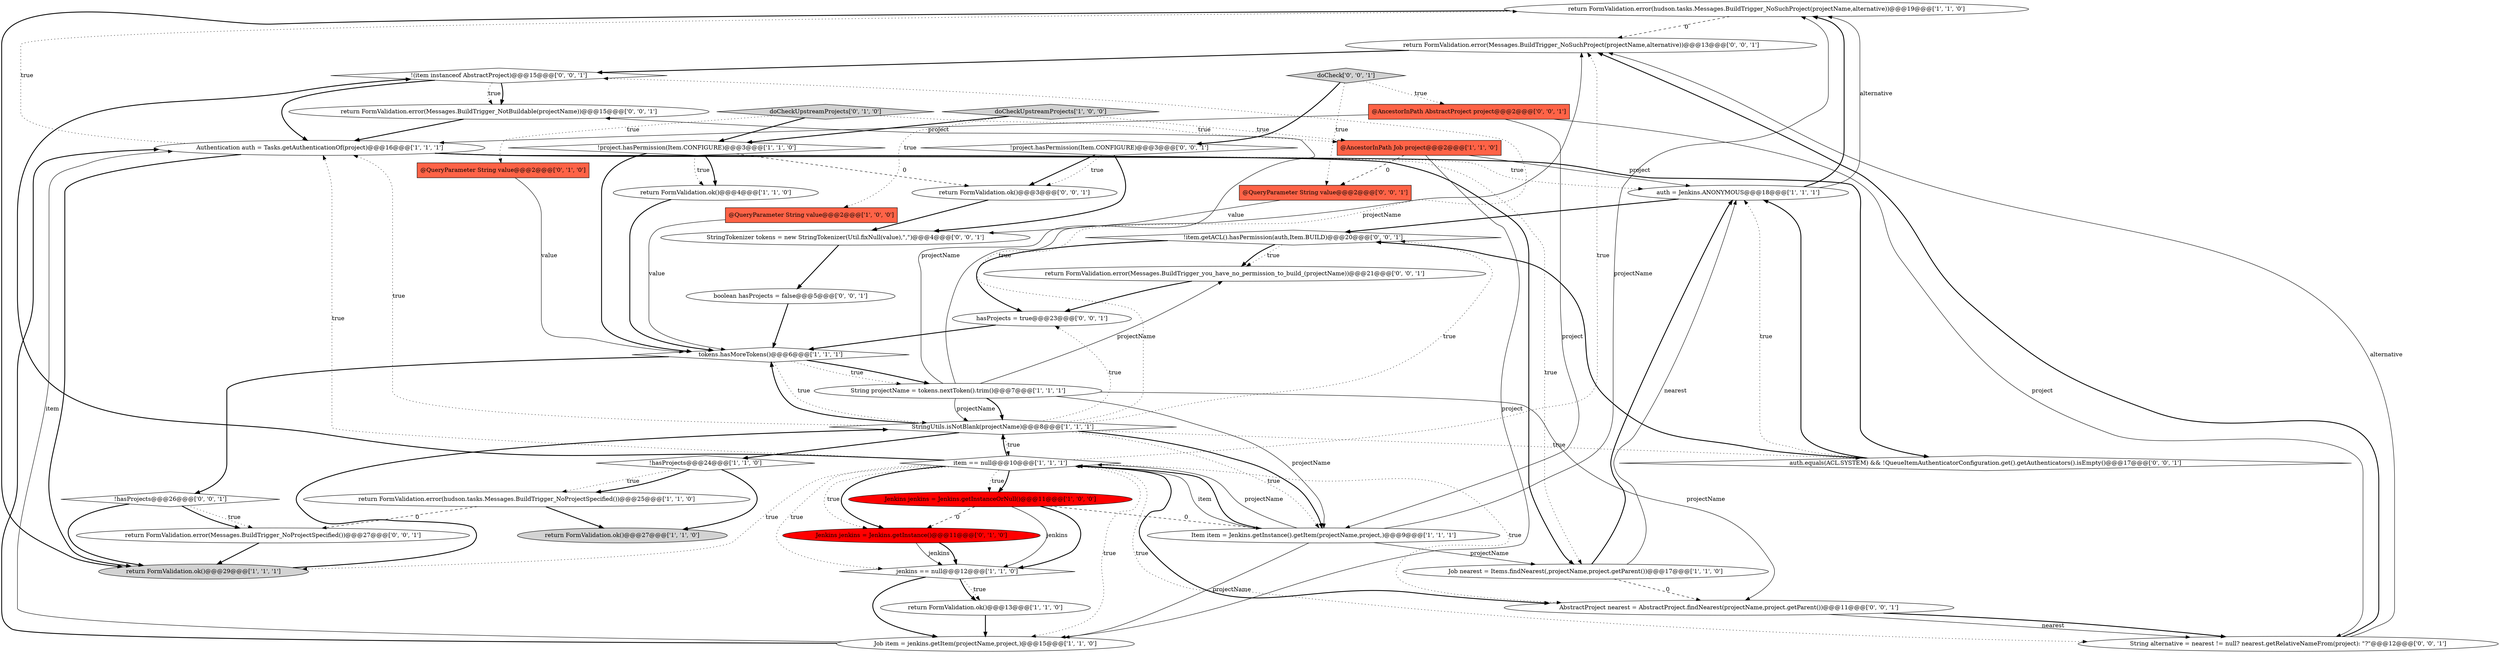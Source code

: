 digraph {
15 [style = filled, label = "return FormValidation.error(hudson.tasks.Messages.BuildTrigger_NoSuchProject(projectName,alternative))@@@19@@@['1', '1', '0']", fillcolor = white, shape = ellipse image = "AAA0AAABBB1BBB"];
0 [style = filled, label = "item == null@@@10@@@['1', '1', '1']", fillcolor = white, shape = diamond image = "AAA0AAABBB1BBB"];
16 [style = filled, label = "return FormValidation.ok()@@@13@@@['1', '1', '0']", fillcolor = white, shape = ellipse image = "AAA0AAABBB1BBB"];
40 [style = filled, label = "auth.equals(ACL.SYSTEM) && !QueueItemAuthenticatorConfiguration.get().getAuthenticators().isEmpty()@@@17@@@['0', '0', '1']", fillcolor = white, shape = diamond image = "AAA0AAABBB3BBB"];
21 [style = filled, label = "doCheckUpstreamProjects['1', '0', '0']", fillcolor = lightgray, shape = diamond image = "AAA0AAABBB1BBB"];
31 [style = filled, label = "@AncestorInPath AbstractProject project@@@2@@@['0', '0', '1']", fillcolor = tomato, shape = box image = "AAA0AAABBB3BBB"];
13 [style = filled, label = "String projectName = tokens.nextToken().trim()@@@7@@@['1', '1', '1']", fillcolor = white, shape = ellipse image = "AAA0AAABBB1BBB"];
32 [style = filled, label = "@QueryParameter String value@@@2@@@['0', '0', '1']", fillcolor = tomato, shape = box image = "AAA0AAABBB3BBB"];
34 [style = filled, label = "!item.getACL().hasPermission(auth,Item.BUILD)@@@20@@@['0', '0', '1']", fillcolor = white, shape = diamond image = "AAA0AAABBB3BBB"];
17 [style = filled, label = "@AncestorInPath Job project@@@2@@@['1', '1', '0']", fillcolor = tomato, shape = box image = "AAA0AAABBB1BBB"];
7 [style = filled, label = "Jenkins jenkins = Jenkins.getInstanceOrNull()@@@11@@@['1', '0', '0']", fillcolor = red, shape = ellipse image = "AAA1AAABBB1BBB"];
35 [style = filled, label = "doCheck['0', '0', '1']", fillcolor = lightgray, shape = diamond image = "AAA0AAABBB3BBB"];
37 [style = filled, label = "!(item instanceof AbstractProject)@@@15@@@['0', '0', '1']", fillcolor = white, shape = diamond image = "AAA0AAABBB3BBB"];
4 [style = filled, label = "return FormValidation.ok()@@@4@@@['1', '1', '0']", fillcolor = white, shape = ellipse image = "AAA0AAABBB1BBB"];
18 [style = filled, label = "StringUtils.isNotBlank(projectName)@@@8@@@['1', '1', '1']", fillcolor = white, shape = diamond image = "AAA0AAABBB1BBB"];
38 [style = filled, label = "String alternative = nearest != null? nearest.getRelativeNameFrom(project): \"?\"@@@12@@@['0', '0', '1']", fillcolor = white, shape = ellipse image = "AAA0AAABBB3BBB"];
9 [style = filled, label = "Job nearest = Items.findNearest(,projectName,project.getParent())@@@17@@@['1', '1', '0']", fillcolor = white, shape = ellipse image = "AAA0AAABBB1BBB"];
8 [style = filled, label = "Item item = Jenkins.getInstance().getItem(projectName,project,)@@@9@@@['1', '1', '1']", fillcolor = white, shape = ellipse image = "AAA0AAABBB1BBB"];
3 [style = filled, label = "@QueryParameter String value@@@2@@@['1', '0', '0']", fillcolor = tomato, shape = box image = "AAA0AAABBB1BBB"];
27 [style = filled, label = "return FormValidation.error(Messages.BuildTrigger_you_have_no_permission_to_build_(projectName))@@@21@@@['0', '0', '1']", fillcolor = white, shape = ellipse image = "AAA0AAABBB3BBB"];
39 [style = filled, label = "return FormValidation.error(Messages.BuildTrigger_NotBuildable(projectName))@@@15@@@['0', '0', '1']", fillcolor = white, shape = ellipse image = "AAA0AAABBB3BBB"];
30 [style = filled, label = "!project.hasPermission(Item.CONFIGURE)@@@3@@@['0', '0', '1']", fillcolor = white, shape = diamond image = "AAA0AAABBB3BBB"];
33 [style = filled, label = "AbstractProject nearest = AbstractProject.findNearest(projectName,project.getParent())@@@11@@@['0', '0', '1']", fillcolor = white, shape = ellipse image = "AAA0AAABBB3BBB"];
19 [style = filled, label = "Authentication auth = Tasks.getAuthenticationOf(project)@@@16@@@['1', '1', '1']", fillcolor = white, shape = ellipse image = "AAA0AAABBB1BBB"];
25 [style = filled, label = "return FormValidation.error(Messages.BuildTrigger_NoProjectSpecified())@@@27@@@['0', '0', '1']", fillcolor = white, shape = ellipse image = "AAA0AAABBB3BBB"];
28 [style = filled, label = "!hasProjects@@@26@@@['0', '0', '1']", fillcolor = white, shape = diamond image = "AAA0AAABBB3BBB"];
22 [style = filled, label = "@QueryParameter String value@@@2@@@['0', '1', '0']", fillcolor = tomato, shape = box image = "AAA0AAABBB2BBB"];
41 [style = filled, label = "return FormValidation.error(Messages.BuildTrigger_NoSuchProject(projectName,alternative))@@@13@@@['0', '0', '1']", fillcolor = white, shape = ellipse image = "AAA0AAABBB3BBB"];
42 [style = filled, label = "hasProjects = true@@@23@@@['0', '0', '1']", fillcolor = white, shape = ellipse image = "AAA0AAABBB3BBB"];
29 [style = filled, label = "StringTokenizer tokens = new StringTokenizer(Util.fixNull(value),\",\")@@@4@@@['0', '0', '1']", fillcolor = white, shape = ellipse image = "AAA0AAABBB3BBB"];
12 [style = filled, label = "return FormValidation.ok()@@@27@@@['1', '1', '0']", fillcolor = lightgray, shape = ellipse image = "AAA0AAABBB1BBB"];
20 [style = filled, label = "return FormValidation.ok()@@@29@@@['1', '1', '1']", fillcolor = lightgray, shape = ellipse image = "AAA0AAABBB1BBB"];
36 [style = filled, label = "return FormValidation.ok()@@@3@@@['0', '0', '1']", fillcolor = white, shape = ellipse image = "AAA0AAABBB3BBB"];
23 [style = filled, label = "Jenkins jenkins = Jenkins.getInstance()@@@11@@@['0', '1', '0']", fillcolor = red, shape = ellipse image = "AAA1AAABBB2BBB"];
10 [style = filled, label = "Job item = jenkins.getItem(projectName,project,)@@@15@@@['1', '1', '0']", fillcolor = white, shape = ellipse image = "AAA0AAABBB1BBB"];
5 [style = filled, label = "tokens.hasMoreTokens()@@@6@@@['1', '1', '1']", fillcolor = white, shape = diamond image = "AAA0AAABBB1BBB"];
24 [style = filled, label = "doCheckUpstreamProjects['0', '1', '0']", fillcolor = lightgray, shape = diamond image = "AAA0AAABBB2BBB"];
11 [style = filled, label = "!hasProjects@@@24@@@['1', '1', '0']", fillcolor = white, shape = diamond image = "AAA0AAABBB1BBB"];
2 [style = filled, label = "return FormValidation.error(hudson.tasks.Messages.BuildTrigger_NoProjectSpecified())@@@25@@@['1', '1', '0']", fillcolor = white, shape = ellipse image = "AAA0AAABBB1BBB"];
14 [style = filled, label = "!project.hasPermission(Item.CONFIGURE)@@@3@@@['1', '1', '0']", fillcolor = white, shape = diamond image = "AAA0AAABBB1BBB"];
6 [style = filled, label = "jenkins == null@@@12@@@['1', '1', '0']", fillcolor = white, shape = diamond image = "AAA0AAABBB1BBB"];
1 [style = filled, label = "auth = Jenkins.ANONYMOUS@@@18@@@['1', '1', '1']", fillcolor = white, shape = ellipse image = "AAA0AAABBB1BBB"];
26 [style = filled, label = "boolean hasProjects = false@@@5@@@['0', '0', '1']", fillcolor = white, shape = ellipse image = "AAA0AAABBB3BBB"];
39->19 [style = bold, label=""];
5->18 [style = dotted, label="true"];
23->6 [style = solid, label="jenkins"];
28->20 [style = bold, label=""];
18->42 [style = dotted, label="true"];
0->19 [style = dotted, label="true"];
36->29 [style = bold, label=""];
10->19 [style = bold, label=""];
28->25 [style = dotted, label="true"];
24->17 [style = dotted, label="true"];
31->19 [style = solid, label="project"];
30->36 [style = bold, label=""];
38->41 [style = bold, label=""];
5->28 [style = bold, label=""];
0->6 [style = dotted, label="true"];
30->29 [style = bold, label=""];
18->37 [style = dotted, label="true"];
38->41 [style = solid, label="alternative"];
18->34 [style = dotted, label="true"];
8->0 [style = bold, label=""];
13->27 [style = solid, label="projectName"];
5->13 [style = dotted, label="true"];
11->2 [style = dotted, label="true"];
34->27 [style = dotted, label="true"];
31->38 [style = solid, label="project"];
19->9 [style = bold, label=""];
15->20 [style = bold, label=""];
33->38 [style = solid, label="nearest"];
8->9 [style = solid, label="projectName"];
28->25 [style = bold, label=""];
8->0 [style = solid, label="projectName"];
0->7 [style = dotted, label="true"];
0->38 [style = dotted, label="true"];
0->10 [style = dotted, label="true"];
19->20 [style = bold, label=""];
18->11 [style = bold, label=""];
41->37 [style = bold, label=""];
13->33 [style = solid, label="projectName"];
18->8 [style = dotted, label="true"];
21->17 [style = dotted, label="true"];
11->12 [style = bold, label=""];
40->34 [style = bold, label=""];
31->8 [style = solid, label="project"];
34->42 [style = bold, label=""];
9->1 [style = solid, label="nearest"];
17->1 [style = solid, label="project"];
0->7 [style = bold, label=""];
29->26 [style = bold, label=""];
20->18 [style = bold, label=""];
0->23 [style = bold, label=""];
24->22 [style = dotted, label="true"];
19->9 [style = dotted, label="true"];
7->6 [style = bold, label=""];
1->15 [style = solid, label="alternative"];
18->0 [style = dotted, label="true"];
13->41 [style = solid, label="projectName"];
9->1 [style = bold, label=""];
14->4 [style = dotted, label="true"];
0->41 [style = dotted, label="true"];
10->19 [style = solid, label="item"];
13->18 [style = bold, label=""];
14->4 [style = bold, label=""];
19->1 [style = dotted, label="true"];
7->23 [style = dashed, label="0"];
8->15 [style = solid, label="projectName"];
8->0 [style = solid, label="item"];
18->19 [style = dotted, label="true"];
7->8 [style = dashed, label="0"];
19->15 [style = dotted, label="true"];
35->31 [style = dotted, label="true"];
15->41 [style = dashed, label="0"];
30->36 [style = dotted, label="true"];
13->8 [style = solid, label="projectName"];
25->20 [style = bold, label=""];
1->34 [style = bold, label=""];
5->13 [style = bold, label=""];
6->10 [style = bold, label=""];
23->6 [style = bold, label=""];
2->25 [style = dashed, label="0"];
21->3 [style = dotted, label="true"];
40->1 [style = dotted, label="true"];
0->18 [style = bold, label=""];
0->23 [style = dotted, label="true"];
18->8 [style = bold, label=""];
3->5 [style = solid, label="value"];
19->40 [style = bold, label=""];
35->30 [style = bold, label=""];
4->5 [style = bold, label=""];
37->39 [style = bold, label=""];
14->5 [style = bold, label=""];
32->29 [style = solid, label="value"];
21->14 [style = bold, label=""];
8->10 [style = solid, label="projectName"];
0->37 [style = bold, label=""];
16->10 [style = bold, label=""];
26->5 [style = bold, label=""];
1->15 [style = bold, label=""];
0->33 [style = dotted, label="true"];
0->20 [style = dotted, label="true"];
17->32 [style = dashed, label="0"];
18->40 [style = dotted, label="true"];
14->36 [style = dashed, label="0"];
13->18 [style = solid, label="projectName"];
11->2 [style = bold, label=""];
2->12 [style = bold, label=""];
24->14 [style = bold, label=""];
27->42 [style = bold, label=""];
9->33 [style = dashed, label="0"];
40->1 [style = bold, label=""];
7->6 [style = solid, label="jenkins"];
0->33 [style = bold, label=""];
6->16 [style = bold, label=""];
18->5 [style = bold, label=""];
37->39 [style = dotted, label="true"];
33->38 [style = bold, label=""];
37->19 [style = bold, label=""];
42->5 [style = bold, label=""];
13->39 [style = solid, label="projectName"];
22->5 [style = solid, label="value"];
6->16 [style = dotted, label="true"];
17->10 [style = solid, label="project"];
34->27 [style = bold, label=""];
35->32 [style = dotted, label="true"];
}
